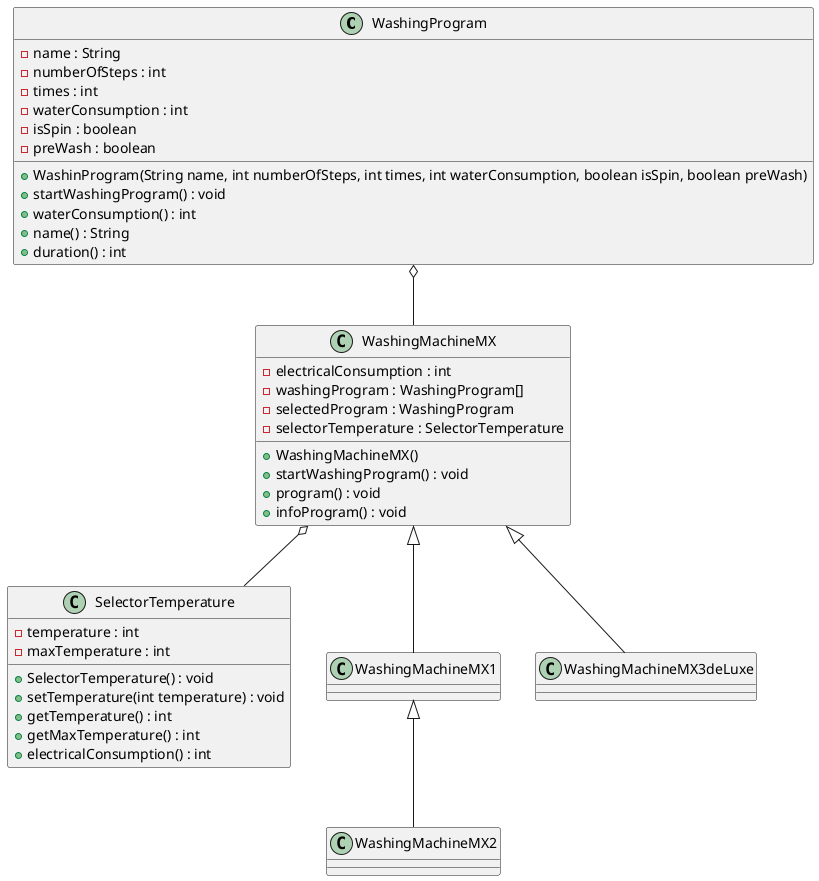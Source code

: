 @startuml
class WashingProgram
{
  - name : String
  - numberOfSteps : int
  - times : int
  - waterConsumption : int
  - isSpin : boolean
  - preWash : boolean
  + WashinProgram(String name, int numberOfSteps, int times, int waterConsumption, boolean isSpin, boolean preWash)
  + startWashingProgram() : void
  + waterConsumption() : int
  + name() : String
  + duration() : int
  }

class SelectorTemperature
{
  - temperature : int
  - maxTemperature : int
  + SelectorTemperature() : void
  + setTemperature(int temperature) : void
  + getTemperature() : int
  + getMaxTemperature() : int
  + electricalConsumption() : int
}
class WashingMachineMX
{
  - electricalConsumption : int
  - washingProgram : WashingProgram[]
  - selectedProgram : WashingProgram
  - selectorTemperature : SelectorTemperature
  + WashingMachineMX()
  + startWashingProgram() : void
  + program() : void
  + infoProgram() : void
}
WashingProgram o-- WashingMachineMX
WashingMachineMX o-- SelectorTemperature
WashingMachineMX <|-- WashingMachineMX1
WashingMachineMX1 <|-- WashingMachineMX2
WashingMachineMX <|-- WashingMachineMX3deLuxe
@enduml
